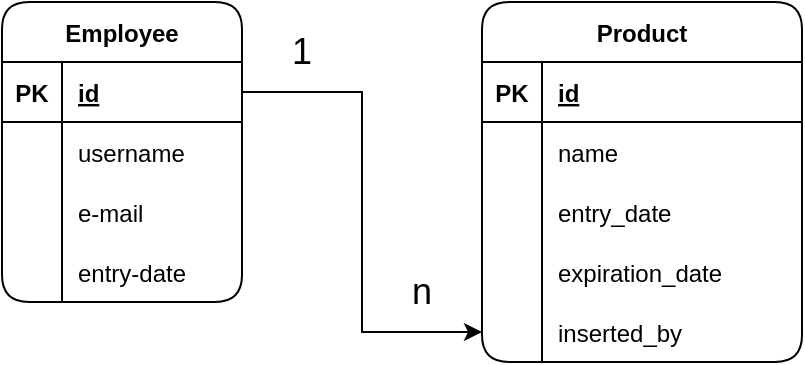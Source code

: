 <mxfile version="20.7.4" type="device"><diagram id="k0z7paFGY-lcsQ4UyNpp" name="Página-1"><mxGraphModel dx="810" dy="469" grid="1" gridSize="10" guides="1" tooltips="1" connect="1" arrows="1" fold="1" page="1" pageScale="1" pageWidth="1169" pageHeight="827" math="0" shadow="0"><root><mxCell id="0"/><mxCell id="1" parent="0"/><mxCell id="1_uh0PU2i1sim4Tww3xW-1" value="Employee" style="shape=table;startSize=30;container=1;collapsible=1;childLayout=tableLayout;fixedRows=1;rowLines=0;fontStyle=1;align=center;resizeLast=1;perimeterSpacing=0;strokeWidth=1;rounded=1;swimlaneFillColor=default;fillStyle=auto;" parent="1" vertex="1"><mxGeometry x="40" y="40" width="120" height="150" as="geometry"><mxRectangle x="40" y="40" width="100" height="30" as="alternateBounds"/></mxGeometry></mxCell><mxCell id="1_uh0PU2i1sim4Tww3xW-2" value="" style="shape=tableRow;horizontal=0;startSize=0;swimlaneHead=0;swimlaneBody=0;fillColor=none;collapsible=0;dropTarget=0;points=[[0,0.5],[1,0.5]];portConstraint=eastwest;top=0;left=0;right=0;bottom=1;" parent="1_uh0PU2i1sim4Tww3xW-1" vertex="1"><mxGeometry y="30" width="120" height="30" as="geometry"/></mxCell><mxCell id="1_uh0PU2i1sim4Tww3xW-3" value="PK" style="shape=partialRectangle;connectable=0;fillColor=none;top=0;left=0;bottom=0;right=0;fontStyle=1;overflow=hidden;" parent="1_uh0PU2i1sim4Tww3xW-2" vertex="1"><mxGeometry width="30" height="30" as="geometry"><mxRectangle width="30" height="30" as="alternateBounds"/></mxGeometry></mxCell><mxCell id="1_uh0PU2i1sim4Tww3xW-4" value="id" style="shape=partialRectangle;connectable=0;fillColor=none;top=0;left=0;bottom=0;right=0;align=left;spacingLeft=6;fontStyle=5;overflow=hidden;" parent="1_uh0PU2i1sim4Tww3xW-2" vertex="1"><mxGeometry x="30" width="90" height="30" as="geometry"><mxRectangle width="90" height="30" as="alternateBounds"/></mxGeometry></mxCell><mxCell id="1_uh0PU2i1sim4Tww3xW-5" value="" style="shape=tableRow;horizontal=0;startSize=0;swimlaneHead=0;swimlaneBody=0;fillColor=none;collapsible=0;dropTarget=0;points=[[0,0.5],[1,0.5]];portConstraint=eastwest;top=0;left=0;right=0;bottom=0;" parent="1_uh0PU2i1sim4Tww3xW-1" vertex="1"><mxGeometry y="60" width="120" height="30" as="geometry"/></mxCell><mxCell id="1_uh0PU2i1sim4Tww3xW-6" value="" style="shape=partialRectangle;connectable=0;fillColor=none;top=0;left=0;bottom=0;right=0;editable=1;overflow=hidden;" parent="1_uh0PU2i1sim4Tww3xW-5" vertex="1"><mxGeometry width="30" height="30" as="geometry"><mxRectangle width="30" height="30" as="alternateBounds"/></mxGeometry></mxCell><mxCell id="1_uh0PU2i1sim4Tww3xW-7" value="username" style="shape=partialRectangle;connectable=0;fillColor=none;top=0;left=0;bottom=0;right=0;align=left;spacingLeft=6;overflow=hidden;" parent="1_uh0PU2i1sim4Tww3xW-5" vertex="1"><mxGeometry x="30" width="90" height="30" as="geometry"><mxRectangle width="90" height="30" as="alternateBounds"/></mxGeometry></mxCell><mxCell id="1_uh0PU2i1sim4Tww3xW-8" value="" style="shape=tableRow;horizontal=0;startSize=0;swimlaneHead=0;swimlaneBody=0;fillColor=none;collapsible=0;dropTarget=0;points=[[0,0.5],[1,0.5]];portConstraint=eastwest;top=0;left=0;right=0;bottom=0;" parent="1_uh0PU2i1sim4Tww3xW-1" vertex="1"><mxGeometry y="90" width="120" height="30" as="geometry"/></mxCell><mxCell id="1_uh0PU2i1sim4Tww3xW-9" value="" style="shape=partialRectangle;connectable=0;fillColor=none;top=0;left=0;bottom=0;right=0;editable=1;overflow=hidden;" parent="1_uh0PU2i1sim4Tww3xW-8" vertex="1"><mxGeometry width="30" height="30" as="geometry"><mxRectangle width="30" height="30" as="alternateBounds"/></mxGeometry></mxCell><mxCell id="1_uh0PU2i1sim4Tww3xW-10" value="e-mail" style="shape=partialRectangle;connectable=0;fillColor=none;top=0;left=0;bottom=0;right=0;align=left;spacingLeft=6;overflow=hidden;" parent="1_uh0PU2i1sim4Tww3xW-8" vertex="1"><mxGeometry x="30" width="90" height="30" as="geometry"><mxRectangle width="90" height="30" as="alternateBounds"/></mxGeometry></mxCell><mxCell id="ZJEOTEIvEuEQgPhWxsTm-1" style="shape=tableRow;horizontal=0;startSize=0;swimlaneHead=0;swimlaneBody=0;fillColor=none;collapsible=0;dropTarget=0;points=[[0,0.5],[1,0.5]];portConstraint=eastwest;top=0;left=0;right=0;bottom=0;" parent="1_uh0PU2i1sim4Tww3xW-1" vertex="1"><mxGeometry y="120" width="120" height="30" as="geometry"/></mxCell><mxCell id="ZJEOTEIvEuEQgPhWxsTm-2" style="shape=partialRectangle;connectable=0;fillColor=none;top=0;left=0;bottom=0;right=0;editable=1;overflow=hidden;" parent="ZJEOTEIvEuEQgPhWxsTm-1" vertex="1"><mxGeometry width="30" height="30" as="geometry"><mxRectangle width="30" height="30" as="alternateBounds"/></mxGeometry></mxCell><mxCell id="ZJEOTEIvEuEQgPhWxsTm-3" value="entry-date" style="shape=partialRectangle;connectable=0;fillColor=none;top=0;left=0;bottom=0;right=0;align=left;spacingLeft=6;overflow=hidden;" parent="ZJEOTEIvEuEQgPhWxsTm-1" vertex="1"><mxGeometry x="30" width="90" height="30" as="geometry"><mxRectangle width="90" height="30" as="alternateBounds"/></mxGeometry></mxCell><mxCell id="1_uh0PU2i1sim4Tww3xW-14" value="Product" style="shape=table;startSize=30;container=1;collapsible=1;childLayout=tableLayout;fixedRows=1;rowLines=0;fontStyle=1;align=center;resizeLast=1;rounded=1;shadow=0;gradientColor=none;swimlaneFillColor=default;" parent="1" vertex="1"><mxGeometry x="280" y="40" width="160" height="180" as="geometry"><mxRectangle x="40" y="190" width="90" height="30" as="alternateBounds"/></mxGeometry></mxCell><mxCell id="1_uh0PU2i1sim4Tww3xW-15" value="" style="shape=tableRow;horizontal=0;startSize=0;swimlaneHead=0;swimlaneBody=0;fillColor=none;collapsible=0;dropTarget=0;points=[[0,0.5],[1,0.5]];portConstraint=eastwest;top=0;left=0;right=0;bottom=1;" parent="1_uh0PU2i1sim4Tww3xW-14" vertex="1"><mxGeometry y="30" width="160" height="30" as="geometry"/></mxCell><mxCell id="1_uh0PU2i1sim4Tww3xW-16" value="PK" style="shape=partialRectangle;connectable=0;fillColor=none;top=0;left=0;bottom=0;right=0;fontStyle=1;overflow=hidden;" parent="1_uh0PU2i1sim4Tww3xW-15" vertex="1"><mxGeometry width="30" height="30" as="geometry"><mxRectangle width="30" height="30" as="alternateBounds"/></mxGeometry></mxCell><mxCell id="1_uh0PU2i1sim4Tww3xW-17" value="id" style="shape=partialRectangle;connectable=0;fillColor=none;top=0;left=0;bottom=0;right=0;align=left;spacingLeft=6;fontStyle=5;overflow=hidden;" parent="1_uh0PU2i1sim4Tww3xW-15" vertex="1"><mxGeometry x="30" width="130" height="30" as="geometry"><mxRectangle width="130" height="30" as="alternateBounds"/></mxGeometry></mxCell><mxCell id="1_uh0PU2i1sim4Tww3xW-18" value="" style="shape=tableRow;horizontal=0;startSize=0;swimlaneHead=0;swimlaneBody=0;fillColor=none;collapsible=0;dropTarget=0;points=[[0,0.5],[1,0.5]];portConstraint=eastwest;top=0;left=0;right=0;bottom=0;" parent="1_uh0PU2i1sim4Tww3xW-14" vertex="1"><mxGeometry y="60" width="160" height="30" as="geometry"/></mxCell><mxCell id="1_uh0PU2i1sim4Tww3xW-19" value="" style="shape=partialRectangle;connectable=0;fillColor=none;top=0;left=0;bottom=0;right=0;editable=1;overflow=hidden;" parent="1_uh0PU2i1sim4Tww3xW-18" vertex="1"><mxGeometry width="30" height="30" as="geometry"><mxRectangle width="30" height="30" as="alternateBounds"/></mxGeometry></mxCell><mxCell id="1_uh0PU2i1sim4Tww3xW-20" value="name" style="shape=partialRectangle;connectable=0;fillColor=none;top=0;left=0;bottom=0;right=0;align=left;spacingLeft=6;overflow=hidden;" parent="1_uh0PU2i1sim4Tww3xW-18" vertex="1"><mxGeometry x="30" width="130" height="30" as="geometry"><mxRectangle width="130" height="30" as="alternateBounds"/></mxGeometry></mxCell><mxCell id="ZJEOTEIvEuEQgPhWxsTm-4" style="shape=tableRow;horizontal=0;startSize=0;swimlaneHead=0;swimlaneBody=0;fillColor=none;collapsible=0;dropTarget=0;points=[[0,0.5],[1,0.5]];portConstraint=eastwest;top=0;left=0;right=0;bottom=0;" parent="1_uh0PU2i1sim4Tww3xW-14" vertex="1"><mxGeometry y="90" width="160" height="30" as="geometry"/></mxCell><mxCell id="ZJEOTEIvEuEQgPhWxsTm-5" style="shape=partialRectangle;connectable=0;fillColor=none;top=0;left=0;bottom=0;right=0;editable=1;overflow=hidden;" parent="ZJEOTEIvEuEQgPhWxsTm-4" vertex="1"><mxGeometry width="30" height="30" as="geometry"><mxRectangle width="30" height="30" as="alternateBounds"/></mxGeometry></mxCell><mxCell id="ZJEOTEIvEuEQgPhWxsTm-6" value="entry_date" style="shape=partialRectangle;connectable=0;fillColor=none;top=0;left=0;bottom=0;right=0;align=left;spacingLeft=6;overflow=hidden;" parent="ZJEOTEIvEuEQgPhWxsTm-4" vertex="1"><mxGeometry x="30" width="130" height="30" as="geometry"><mxRectangle width="130" height="30" as="alternateBounds"/></mxGeometry></mxCell><mxCell id="ZJEOTEIvEuEQgPhWxsTm-7" style="shape=tableRow;horizontal=0;startSize=0;swimlaneHead=0;swimlaneBody=0;fillColor=none;collapsible=0;dropTarget=0;points=[[0,0.5],[1,0.5]];portConstraint=eastwest;top=0;left=0;right=0;bottom=0;" parent="1_uh0PU2i1sim4Tww3xW-14" vertex="1"><mxGeometry y="120" width="160" height="30" as="geometry"/></mxCell><mxCell id="ZJEOTEIvEuEQgPhWxsTm-8" style="shape=partialRectangle;connectable=0;fillColor=none;top=0;left=0;bottom=0;right=0;editable=1;overflow=hidden;" parent="ZJEOTEIvEuEQgPhWxsTm-7" vertex="1"><mxGeometry width="30" height="30" as="geometry"><mxRectangle width="30" height="30" as="alternateBounds"/></mxGeometry></mxCell><mxCell id="ZJEOTEIvEuEQgPhWxsTm-9" value="expiration_date" style="shape=partialRectangle;connectable=0;fillColor=none;top=0;left=0;bottom=0;right=0;align=left;spacingLeft=6;overflow=hidden;" parent="ZJEOTEIvEuEQgPhWxsTm-7" vertex="1"><mxGeometry x="30" width="130" height="30" as="geometry"><mxRectangle width="130" height="30" as="alternateBounds"/></mxGeometry></mxCell><mxCell id="dFp6CGt2sqLrjyp1_Fbe-1" style="shape=tableRow;horizontal=0;startSize=0;swimlaneHead=0;swimlaneBody=0;fillColor=none;collapsible=0;dropTarget=0;points=[[0,0.5],[1,0.5]];portConstraint=eastwest;top=0;left=0;right=0;bottom=0;" vertex="1" parent="1_uh0PU2i1sim4Tww3xW-14"><mxGeometry y="150" width="160" height="30" as="geometry"/></mxCell><mxCell id="dFp6CGt2sqLrjyp1_Fbe-2" style="shape=partialRectangle;connectable=0;fillColor=none;top=0;left=0;bottom=0;right=0;editable=1;overflow=hidden;" vertex="1" parent="dFp6CGt2sqLrjyp1_Fbe-1"><mxGeometry width="30" height="30" as="geometry"><mxRectangle width="30" height="30" as="alternateBounds"/></mxGeometry></mxCell><mxCell id="dFp6CGt2sqLrjyp1_Fbe-3" value="inserted_by" style="shape=partialRectangle;connectable=0;fillColor=none;top=0;left=0;bottom=0;right=0;align=left;spacingLeft=6;overflow=hidden;" vertex="1" parent="dFp6CGt2sqLrjyp1_Fbe-1"><mxGeometry x="30" width="130" height="30" as="geometry"><mxRectangle width="130" height="30" as="alternateBounds"/></mxGeometry></mxCell><mxCell id="dFp6CGt2sqLrjyp1_Fbe-5" style="edgeStyle=orthogonalEdgeStyle;rounded=0;orthogonalLoop=1;jettySize=auto;html=1;exitX=1;exitY=0.5;exitDx=0;exitDy=0;entryX=0;entryY=0.5;entryDx=0;entryDy=0;" edge="1" parent="1" source="1_uh0PU2i1sim4Tww3xW-2" target="dFp6CGt2sqLrjyp1_Fbe-1"><mxGeometry relative="1" as="geometry"/></mxCell><mxCell id="dFp6CGt2sqLrjyp1_Fbe-8" value="1" style="text;html=1;strokeColor=none;fillColor=none;align=center;verticalAlign=middle;whiteSpace=wrap;rounded=0;fontSize=18;" vertex="1" parent="1"><mxGeometry x="160" y="50" width="60" height="30" as="geometry"/></mxCell><mxCell id="dFp6CGt2sqLrjyp1_Fbe-9" value="n" style="text;html=1;strokeColor=none;fillColor=none;align=center;verticalAlign=middle;whiteSpace=wrap;rounded=0;fontSize=18;" vertex="1" parent="1"><mxGeometry x="220" y="170" width="60" height="30" as="geometry"/></mxCell></root></mxGraphModel></diagram></mxfile>
